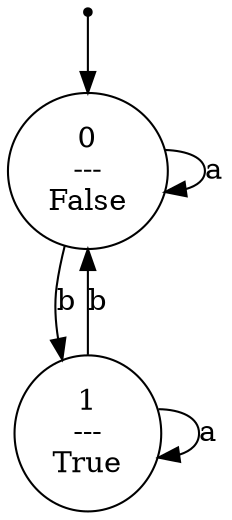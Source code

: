 digraph G {
0 [label="", shape=point];
0 -> 1;
1 [label="0\n---\nFalse"];
1 -> 1  [label=a];
1 -> 2  [label=b];
2 [label="1\n---\nTrue"];
2 -> 2  [label=a];
2 -> 1  [label=b];
}

